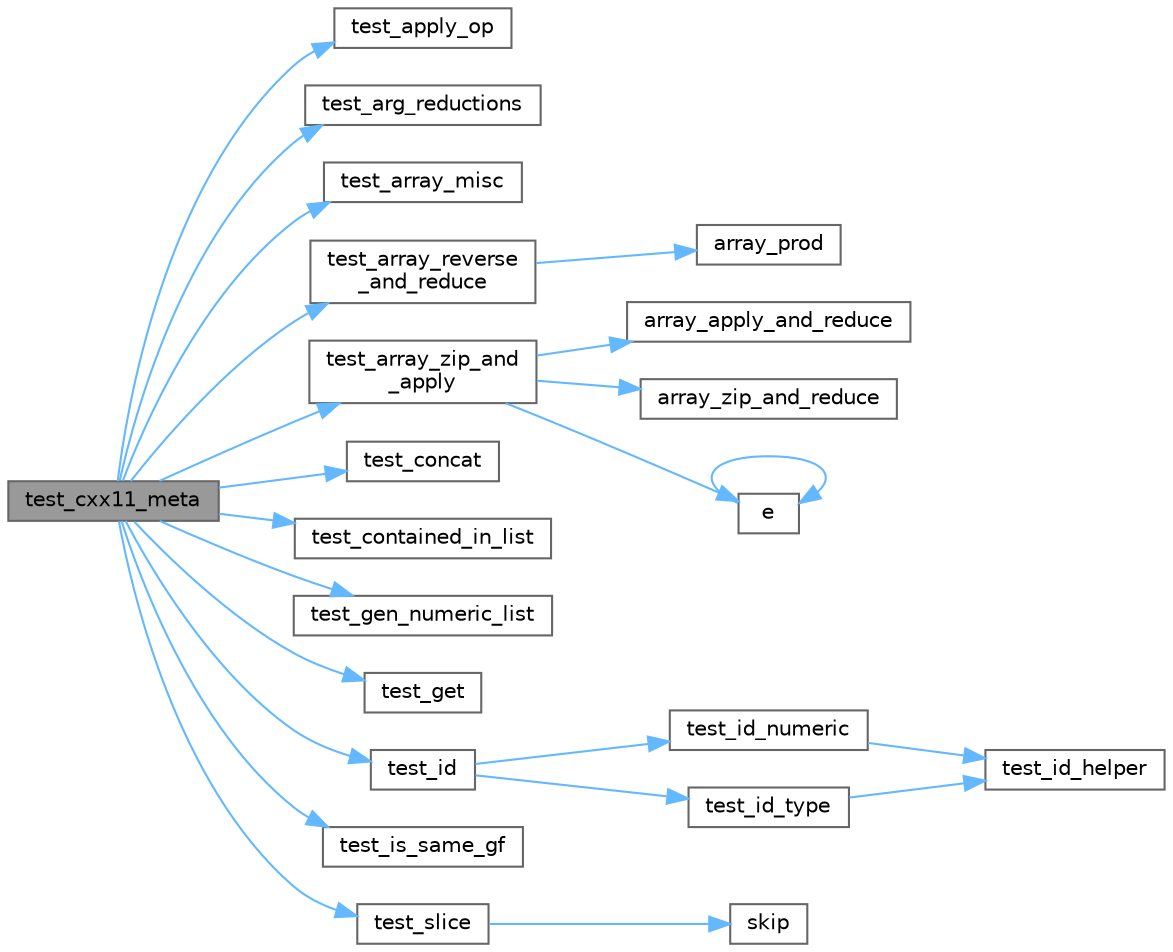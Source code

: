 digraph "test_cxx11_meta"
{
 // LATEX_PDF_SIZE
  bgcolor="transparent";
  edge [fontname=Helvetica,fontsize=10,labelfontname=Helvetica,labelfontsize=10];
  node [fontname=Helvetica,fontsize=10,shape=box,height=0.2,width=0.4];
  rankdir="LR";
  Node1 [id="Node000001",label="test_cxx11_meta",height=0.2,width=0.4,color="gray40", fillcolor="grey60", style="filled", fontcolor="black",tooltip=" "];
  Node1 -> Node2 [id="edge1_Node000001_Node000002",color="steelblue1",style="solid",tooltip=" "];
  Node2 [id="Node000002",label="test_apply_op",height=0.2,width=0.4,color="grey40", fillcolor="white", style="filled",URL="$cxx11__meta_8cpp.html#a6c3eb95273fa60fa34ac5c8448f09196",tooltip=" "];
  Node1 -> Node3 [id="edge2_Node000001_Node000003",color="steelblue1",style="solid",tooltip=" "];
  Node3 [id="Node000003",label="test_arg_reductions",height=0.2,width=0.4,color="grey40", fillcolor="white", style="filled",URL="$cxx11__meta_8cpp.html#a2598e0a2e7b4fd96870541be16ede320",tooltip=" "];
  Node1 -> Node4 [id="edge3_Node000001_Node000004",color="steelblue1",style="solid",tooltip=" "];
  Node4 [id="Node000004",label="test_array_misc",height=0.2,width=0.4,color="grey40", fillcolor="white", style="filled",URL="$cxx11__meta_8cpp.html#a35d06cac6e2b3827304160b53ff85eab",tooltip=" "];
  Node1 -> Node5 [id="edge4_Node000001_Node000005",color="steelblue1",style="solid",tooltip=" "];
  Node5 [id="Node000005",label="test_array_reverse\l_and_reduce",height=0.2,width=0.4,color="grey40", fillcolor="white", style="filled",URL="$cxx11__meta_8cpp.html#ab16bc0febf1c6fdfe4fe766ffe83a6ff",tooltip=" "];
  Node5 -> Node6 [id="edge5_Node000005_Node000006",color="steelblue1",style="solid",tooltip=" "];
  Node6 [id="Node000006",label="array_prod",height=0.2,width=0.4,color="grey40", fillcolor="white", style="filled",URL="$cxx11__meta_8cpp.html#a3b99e338d92a91c8b3f89d32d0ca2c39",tooltip=" "];
  Node1 -> Node7 [id="edge6_Node000001_Node000007",color="steelblue1",style="solid",tooltip=" "];
  Node7 [id="Node000007",label="test_array_zip_and\l_apply",height=0.2,width=0.4,color="grey40", fillcolor="white", style="filled",URL="$cxx11__meta_8cpp.html#ae5ac809415f3c3768ccc17cc13c7d537",tooltip=" "];
  Node7 -> Node8 [id="edge7_Node000007_Node000008",color="steelblue1",style="solid",tooltip=" "];
  Node8 [id="Node000008",label="array_apply_and_reduce",height=0.2,width=0.4,color="grey40", fillcolor="white", style="filled",URL="$cxx11__meta_8cpp.html#a78ca9587e39563e2c3b9d7c114e471fa",tooltip=" "];
  Node7 -> Node9 [id="edge8_Node000007_Node000009",color="steelblue1",style="solid",tooltip=" "];
  Node9 [id="Node000009",label="array_zip_and_reduce",height=0.2,width=0.4,color="grey40", fillcolor="white", style="filled",URL="$cxx11__meta_8cpp.html#a279cda04d38e51de5ca7933d83c93abf",tooltip=" "];
  Node7 -> Node10 [id="edge9_Node000007_Node000010",color="steelblue1",style="solid",tooltip=" "];
  Node10 [id="Node000010",label="e",height=0.2,width=0.4,color="grey40", fillcolor="white", style="filled",URL="$_cwise__array__power__array_8cpp.html#a9cb86ff854760bf91a154f2724a9101d",tooltip=" "];
  Node10 -> Node10 [id="edge10_Node000010_Node000010",color="steelblue1",style="solid",tooltip=" "];
  Node1 -> Node11 [id="edge11_Node000001_Node000011",color="steelblue1",style="solid",tooltip=" "];
  Node11 [id="Node000011",label="test_concat",height=0.2,width=0.4,color="grey40", fillcolor="white", style="filled",URL="$cxx11__meta_8cpp.html#a6d00c7342cc4995583e397385028c725",tooltip=" "];
  Node1 -> Node12 [id="edge12_Node000001_Node000012",color="steelblue1",style="solid",tooltip=" "];
  Node12 [id="Node000012",label="test_contained_in_list",height=0.2,width=0.4,color="grey40", fillcolor="white", style="filled",URL="$cxx11__meta_8cpp.html#a2eaf82cc894822681393567b416d2941",tooltip=" "];
  Node1 -> Node13 [id="edge13_Node000001_Node000013",color="steelblue1",style="solid",tooltip=" "];
  Node13 [id="Node000013",label="test_gen_numeric_list",height=0.2,width=0.4,color="grey40", fillcolor="white", style="filled",URL="$cxx11__meta_8cpp.html#a512f5bb6e1df92f4a46f7da09de2a2bc",tooltip=" "];
  Node1 -> Node14 [id="edge14_Node000001_Node000014",color="steelblue1",style="solid",tooltip=" "];
  Node14 [id="Node000014",label="test_get",height=0.2,width=0.4,color="grey40", fillcolor="white", style="filled",URL="$cxx11__meta_8cpp.html#a5b80134749635ff4e6ea328ad10bd002",tooltip=" "];
  Node1 -> Node15 [id="edge15_Node000001_Node000015",color="steelblue1",style="solid",tooltip=" "];
  Node15 [id="Node000015",label="test_id",height=0.2,width=0.4,color="grey40", fillcolor="white", style="filled",URL="$cxx11__meta_8cpp.html#a17e0da0693be072c3bd115e559cc8ad8",tooltip=" "];
  Node15 -> Node16 [id="edge16_Node000015_Node000016",color="steelblue1",style="solid",tooltip=" "];
  Node16 [id="Node000016",label="test_id_numeric",height=0.2,width=0.4,color="grey40", fillcolor="white", style="filled",URL="$cxx11__meta_8cpp.html#ad5c2523f2733fba51b929809728e0b31",tooltip=" "];
  Node16 -> Node17 [id="edge17_Node000016_Node000017",color="steelblue1",style="solid",tooltip=" "];
  Node17 [id="Node000017",label="test_id_helper",height=0.2,width=0.4,color="grey40", fillcolor="white", style="filled",URL="$cxx11__meta_8cpp.html#a594d2c81d7a34f6d5a56c0749dd9472e",tooltip=" "];
  Node15 -> Node18 [id="edge18_Node000015_Node000018",color="steelblue1",style="solid",tooltip=" "];
  Node18 [id="Node000018",label="test_id_type",height=0.2,width=0.4,color="grey40", fillcolor="white", style="filled",URL="$cxx11__meta_8cpp.html#acdabecf534fe3170f5726ff5d1bb6993",tooltip=" "];
  Node18 -> Node17 [id="edge19_Node000018_Node000017",color="steelblue1",style="solid",tooltip=" "];
  Node1 -> Node19 [id="edge20_Node000001_Node000019",color="steelblue1",style="solid",tooltip=" "];
  Node19 [id="Node000019",label="test_is_same_gf",height=0.2,width=0.4,color="grey40", fillcolor="white", style="filled",URL="$cxx11__meta_8cpp.html#a5267eedf7bf16df1a290ade42715ed64",tooltip=" "];
  Node1 -> Node20 [id="edge21_Node000001_Node000020",color="steelblue1",style="solid",tooltip=" "];
  Node20 [id="Node000020",label="test_slice",height=0.2,width=0.4,color="grey40", fillcolor="white", style="filled",URL="$cxx11__meta_8cpp.html#a33931be358be59b00d5d9d9e7ec4fa1b",tooltip=" "];
  Node20 -> Node21 [id="edge22_Node000020_Node000021",color="steelblue1",style="solid",tooltip=" "];
  Node21 [id="Node000021",label="skip",height=0.2,width=0.4,color="grey40", fillcolor="white", style="filled",URL="$_json_8c.html#af38ca32489aef093745b4eb4673c64f3",tooltip=" "];
}
